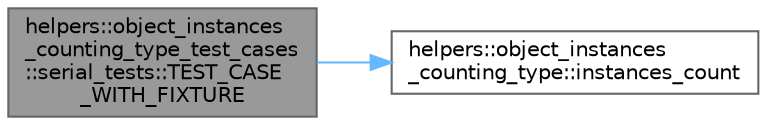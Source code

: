 digraph "helpers::object_instances_counting_type_test_cases::serial_tests::TEST_CASE_WITH_FIXTURE"
{
 // LATEX_PDF_SIZE
  bgcolor="transparent";
  edge [fontname=Helvetica,fontsize=10,labelfontname=Helvetica,labelfontsize=10];
  node [fontname=Helvetica,fontsize=10,shape=box,height=0.2,width=0.4];
  rankdir="LR";
  Node1 [id="Node000001",label="helpers::object_instances\l_counting_type_test_cases\l::serial_tests::TEST_CASE\l_WITH_FIXTURE",height=0.2,width=0.4,color="gray40", fillcolor="grey60", style="filled", fontcolor="black",tooltip=" "];
  Node1 -> Node2 [id="edge1_Node000001_Node000002",color="steelblue1",style="solid",tooltip=" "];
  Node2 [id="Node000002",label="helpers::object_instances\l_counting_type::instances_count",height=0.2,width=0.4,color="grey40", fillcolor="white", style="filled",URL="$structhelpers_1_1object__instances__counting__type.html#af726e3f005f4548ea1e24a8612f697a2",tooltip=" "];
}
